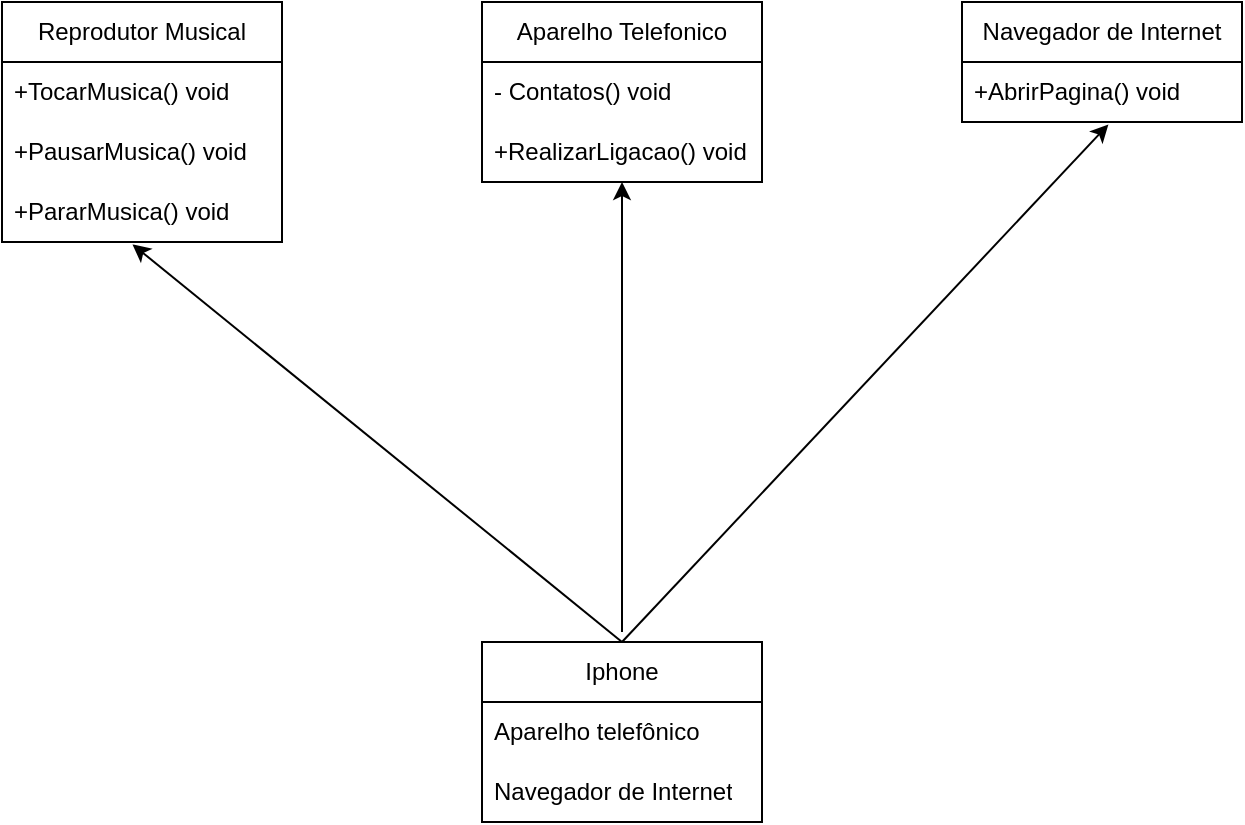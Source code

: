 <mxfile version="24.6.4" type="device">
  <diagram id="C5RBs43oDa-KdzZeNtuy" name="Page-1">
    <mxGraphModel dx="1002" dy="577" grid="1" gridSize="10" guides="1" tooltips="1" connect="1" arrows="1" fold="1" page="1" pageScale="1" pageWidth="827" pageHeight="1169" math="0" shadow="0">
      <root>
        <mxCell id="WIyWlLk6GJQsqaUBKTNV-0" />
        <mxCell id="WIyWlLk6GJQsqaUBKTNV-1" parent="WIyWlLk6GJQsqaUBKTNV-0" />
        <mxCell id="uc7aWdv5KGoHKxxe4MFG-0" value="Iphone" style="swimlane;fontStyle=0;childLayout=stackLayout;horizontal=1;startSize=30;horizontalStack=0;resizeParent=1;resizeParentMax=0;resizeLast=0;collapsible=1;marginBottom=0;whiteSpace=wrap;html=1;" vertex="1" parent="WIyWlLk6GJQsqaUBKTNV-1">
          <mxGeometry x="320" y="400" width="140" height="90" as="geometry" />
        </mxCell>
        <mxCell id="uc7aWdv5KGoHKxxe4MFG-2" value="Aparelho telefônico" style="text;strokeColor=none;fillColor=none;align=left;verticalAlign=middle;spacingLeft=4;spacingRight=4;overflow=hidden;points=[[0,0.5],[1,0.5]];portConstraint=eastwest;rotatable=0;whiteSpace=wrap;html=1;" vertex="1" parent="uc7aWdv5KGoHKxxe4MFG-0">
          <mxGeometry y="30" width="140" height="30" as="geometry" />
        </mxCell>
        <mxCell id="uc7aWdv5KGoHKxxe4MFG-3" value="Navegador de Internet" style="text;strokeColor=none;fillColor=none;align=left;verticalAlign=middle;spacingLeft=4;spacingRight=4;overflow=hidden;points=[[0,0.5],[1,0.5]];portConstraint=eastwest;rotatable=0;whiteSpace=wrap;html=1;" vertex="1" parent="uc7aWdv5KGoHKxxe4MFG-0">
          <mxGeometry y="60" width="140" height="30" as="geometry" />
        </mxCell>
        <mxCell id="uc7aWdv5KGoHKxxe4MFG-4" value="Reprodutor Musical" style="swimlane;fontStyle=0;childLayout=stackLayout;horizontal=1;startSize=30;horizontalStack=0;resizeParent=1;resizeParentMax=0;resizeLast=0;collapsible=1;marginBottom=0;whiteSpace=wrap;html=1;" vertex="1" parent="WIyWlLk6GJQsqaUBKTNV-1">
          <mxGeometry x="80" y="80" width="140" height="120" as="geometry" />
        </mxCell>
        <mxCell id="uc7aWdv5KGoHKxxe4MFG-5" value="+TocarMusica() void" style="text;strokeColor=none;fillColor=none;align=left;verticalAlign=middle;spacingLeft=4;spacingRight=4;overflow=hidden;points=[[0,0.5],[1,0.5]];portConstraint=eastwest;rotatable=0;whiteSpace=wrap;html=1;" vertex="1" parent="uc7aWdv5KGoHKxxe4MFG-4">
          <mxGeometry y="30" width="140" height="30" as="geometry" />
        </mxCell>
        <mxCell id="uc7aWdv5KGoHKxxe4MFG-6" value="+PausarMusica() void" style="text;strokeColor=none;fillColor=none;align=left;verticalAlign=middle;spacingLeft=4;spacingRight=4;overflow=hidden;points=[[0,0.5],[1,0.5]];portConstraint=eastwest;rotatable=0;whiteSpace=wrap;html=1;" vertex="1" parent="uc7aWdv5KGoHKxxe4MFG-4">
          <mxGeometry y="60" width="140" height="30" as="geometry" />
        </mxCell>
        <mxCell id="uc7aWdv5KGoHKxxe4MFG-7" value="+PararMusica() void" style="text;strokeColor=none;fillColor=none;align=left;verticalAlign=middle;spacingLeft=4;spacingRight=4;overflow=hidden;points=[[0,0.5],[1,0.5]];portConstraint=eastwest;rotatable=0;whiteSpace=wrap;html=1;" vertex="1" parent="uc7aWdv5KGoHKxxe4MFG-4">
          <mxGeometry y="90" width="140" height="30" as="geometry" />
        </mxCell>
        <mxCell id="uc7aWdv5KGoHKxxe4MFG-8" value="Aparelho Telefonico" style="swimlane;fontStyle=0;childLayout=stackLayout;horizontal=1;startSize=30;horizontalStack=0;resizeParent=1;resizeParentMax=0;resizeLast=0;collapsible=1;marginBottom=0;whiteSpace=wrap;html=1;" vertex="1" parent="WIyWlLk6GJQsqaUBKTNV-1">
          <mxGeometry x="320" y="80" width="140" height="90" as="geometry" />
        </mxCell>
        <mxCell id="uc7aWdv5KGoHKxxe4MFG-9" value="- Contatos() void" style="text;strokeColor=none;fillColor=none;align=left;verticalAlign=middle;spacingLeft=4;spacingRight=4;overflow=hidden;points=[[0,0.5],[1,0.5]];portConstraint=eastwest;rotatable=0;whiteSpace=wrap;html=1;" vertex="1" parent="uc7aWdv5KGoHKxxe4MFG-8">
          <mxGeometry y="30" width="140" height="30" as="geometry" />
        </mxCell>
        <mxCell id="uc7aWdv5KGoHKxxe4MFG-10" value="+RealizarLigacao() void" style="text;strokeColor=none;fillColor=none;align=left;verticalAlign=middle;spacingLeft=4;spacingRight=4;overflow=hidden;points=[[0,0.5],[1,0.5]];portConstraint=eastwest;rotatable=0;whiteSpace=wrap;html=1;" vertex="1" parent="uc7aWdv5KGoHKxxe4MFG-8">
          <mxGeometry y="60" width="140" height="30" as="geometry" />
        </mxCell>
        <mxCell id="uc7aWdv5KGoHKxxe4MFG-12" value="Navegador de Internet" style="swimlane;fontStyle=0;childLayout=stackLayout;horizontal=1;startSize=30;horizontalStack=0;resizeParent=1;resizeParentMax=0;resizeLast=0;collapsible=1;marginBottom=0;whiteSpace=wrap;html=1;" vertex="1" parent="WIyWlLk6GJQsqaUBKTNV-1">
          <mxGeometry x="560" y="80" width="140" height="60" as="geometry" />
        </mxCell>
        <mxCell id="uc7aWdv5KGoHKxxe4MFG-14" value="+AbrirPagina() void" style="text;strokeColor=none;fillColor=none;align=left;verticalAlign=middle;spacingLeft=4;spacingRight=4;overflow=hidden;points=[[0,0.5],[1,0.5]];portConstraint=eastwest;rotatable=0;whiteSpace=wrap;html=1;" vertex="1" parent="uc7aWdv5KGoHKxxe4MFG-12">
          <mxGeometry y="30" width="140" height="30" as="geometry" />
        </mxCell>
        <mxCell id="uc7aWdv5KGoHKxxe4MFG-16" value="" style="endArrow=classic;html=1;rounded=0;entryX=0.414;entryY=1.16;entryDx=0;entryDy=0;entryPerimeter=0;" edge="1" parent="WIyWlLk6GJQsqaUBKTNV-1">
          <mxGeometry width="50" height="50" relative="1" as="geometry">
            <mxPoint x="390" y="395" as="sourcePoint" />
            <mxPoint x="390.0" y="170.0" as="targetPoint" />
          </mxGeometry>
        </mxCell>
        <mxCell id="uc7aWdv5KGoHKxxe4MFG-17" value="" style="endArrow=classic;html=1;rounded=0;entryX=0.523;entryY=1.04;entryDx=0;entryDy=0;entryPerimeter=0;" edge="1" parent="WIyWlLk6GJQsqaUBKTNV-1" target="uc7aWdv5KGoHKxxe4MFG-14">
          <mxGeometry width="50" height="50" relative="1" as="geometry">
            <mxPoint x="390" y="400" as="sourcePoint" />
            <mxPoint x="440" y="350" as="targetPoint" />
          </mxGeometry>
        </mxCell>
        <mxCell id="uc7aWdv5KGoHKxxe4MFG-18" value="" style="endArrow=classic;html=1;rounded=0;entryX=0.466;entryY=1.04;entryDx=0;entryDy=0;entryPerimeter=0;" edge="1" parent="WIyWlLk6GJQsqaUBKTNV-1" target="uc7aWdv5KGoHKxxe4MFG-7">
          <mxGeometry width="50" height="50" relative="1" as="geometry">
            <mxPoint x="390" y="400" as="sourcePoint" />
            <mxPoint x="340" y="280" as="targetPoint" />
          </mxGeometry>
        </mxCell>
      </root>
    </mxGraphModel>
  </diagram>
</mxfile>
